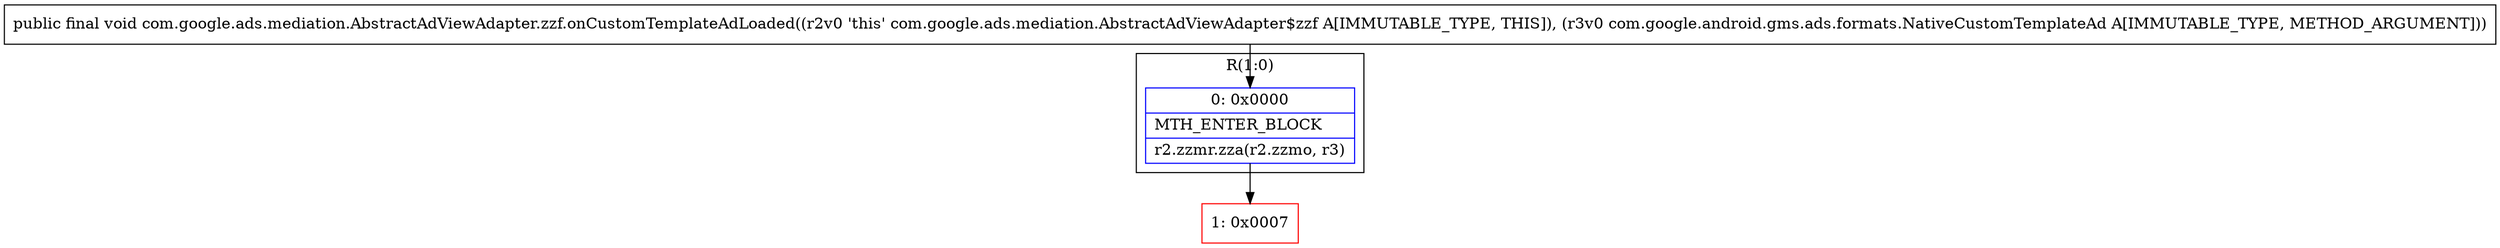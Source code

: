 digraph "CFG forcom.google.ads.mediation.AbstractAdViewAdapter.zzf.onCustomTemplateAdLoaded(Lcom\/google\/android\/gms\/ads\/formats\/NativeCustomTemplateAd;)V" {
subgraph cluster_Region_1869122564 {
label = "R(1:0)";
node [shape=record,color=blue];
Node_0 [shape=record,label="{0\:\ 0x0000|MTH_ENTER_BLOCK\l|r2.zzmr.zza(r2.zzmo, r3)\l}"];
}
Node_1 [shape=record,color=red,label="{1\:\ 0x0007}"];
MethodNode[shape=record,label="{public final void com.google.ads.mediation.AbstractAdViewAdapter.zzf.onCustomTemplateAdLoaded((r2v0 'this' com.google.ads.mediation.AbstractAdViewAdapter$zzf A[IMMUTABLE_TYPE, THIS]), (r3v0 com.google.android.gms.ads.formats.NativeCustomTemplateAd A[IMMUTABLE_TYPE, METHOD_ARGUMENT])) }"];
MethodNode -> Node_0;
Node_0 -> Node_1;
}

